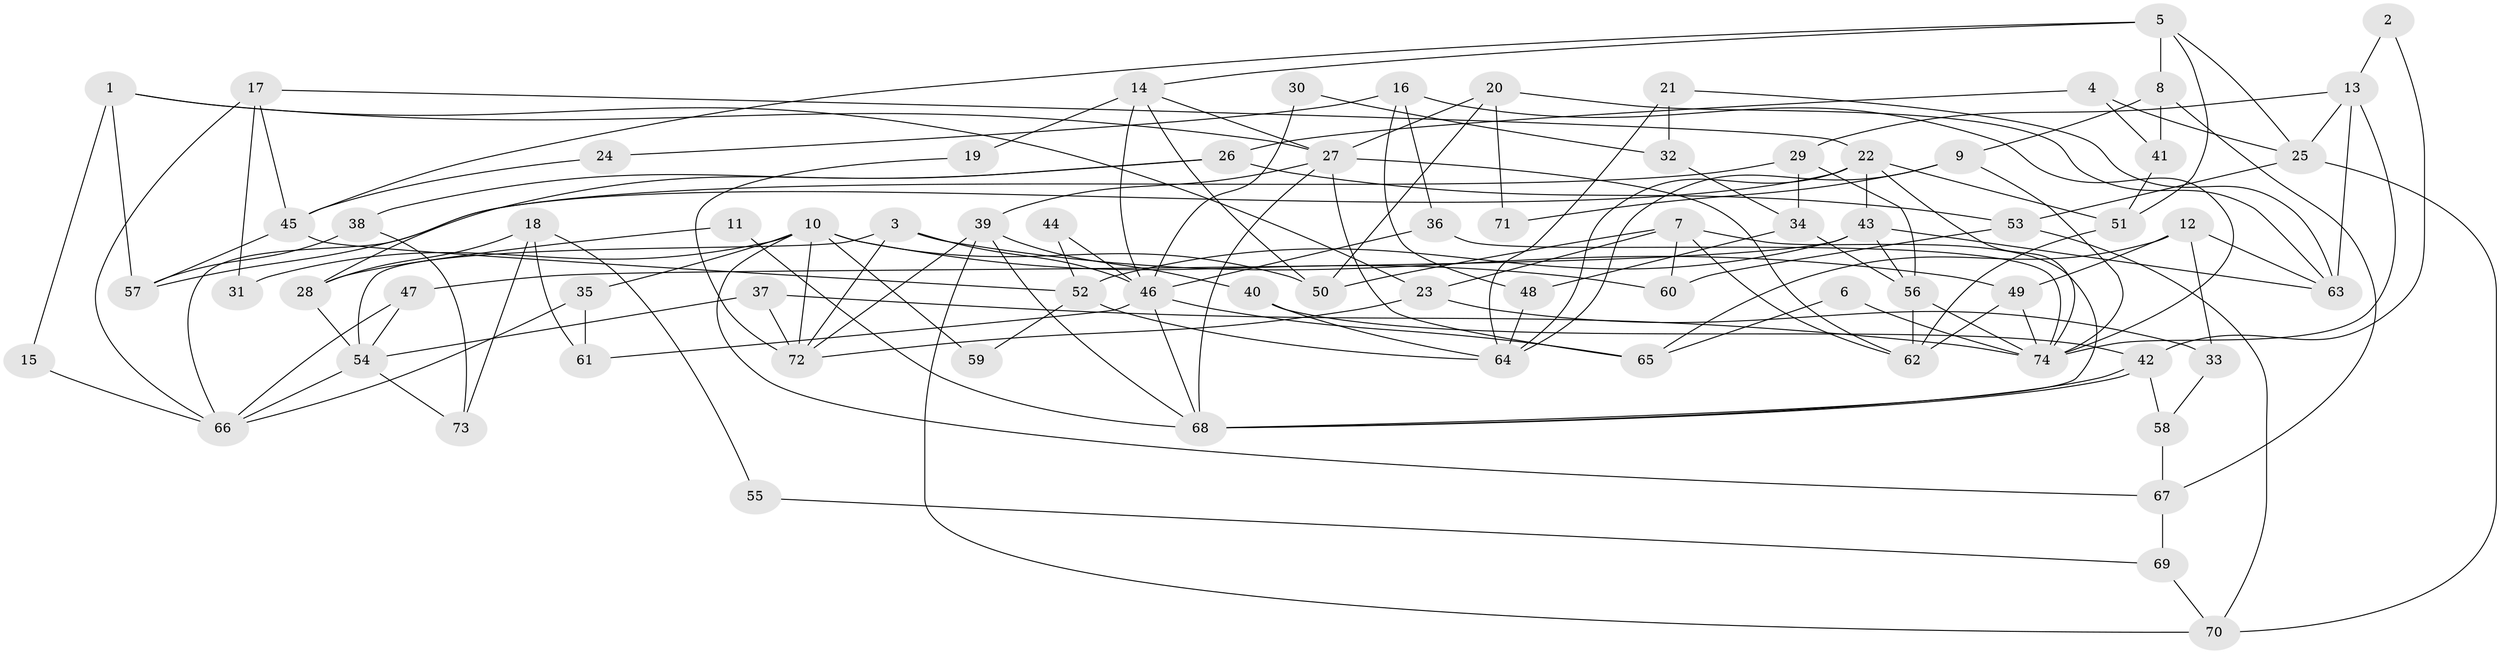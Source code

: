 // coarse degree distribution, {4: 0.2702702702702703, 2: 0.16216216216216217, 3: 0.21621621621621623, 5: 0.10810810810810811, 6: 0.08108108108108109, 10: 0.05405405405405406, 9: 0.08108108108108109, 7: 0.02702702702702703}
// Generated by graph-tools (version 1.1) at 2025/53/03/04/25 21:53:09]
// undirected, 74 vertices, 148 edges
graph export_dot {
graph [start="1"]
  node [color=gray90,style=filled];
  1;
  2;
  3;
  4;
  5;
  6;
  7;
  8;
  9;
  10;
  11;
  12;
  13;
  14;
  15;
  16;
  17;
  18;
  19;
  20;
  21;
  22;
  23;
  24;
  25;
  26;
  27;
  28;
  29;
  30;
  31;
  32;
  33;
  34;
  35;
  36;
  37;
  38;
  39;
  40;
  41;
  42;
  43;
  44;
  45;
  46;
  47;
  48;
  49;
  50;
  51;
  52;
  53;
  54;
  55;
  56;
  57;
  58;
  59;
  60;
  61;
  62;
  63;
  64;
  65;
  66;
  67;
  68;
  69;
  70;
  71;
  72;
  73;
  74;
  1 -- 23;
  1 -- 27;
  1 -- 15;
  1 -- 57;
  2 -- 13;
  2 -- 42;
  3 -- 46;
  3 -- 72;
  3 -- 49;
  3 -- 54;
  4 -- 26;
  4 -- 41;
  4 -- 25;
  5 -- 14;
  5 -- 25;
  5 -- 8;
  5 -- 45;
  5 -- 51;
  6 -- 65;
  6 -- 74;
  7 -- 50;
  7 -- 62;
  7 -- 23;
  7 -- 60;
  7 -- 68;
  8 -- 9;
  8 -- 41;
  8 -- 67;
  9 -- 64;
  9 -- 74;
  9 -- 71;
  10 -- 67;
  10 -- 60;
  10 -- 31;
  10 -- 35;
  10 -- 50;
  10 -- 59;
  10 -- 72;
  11 -- 68;
  11 -- 28;
  12 -- 63;
  12 -- 49;
  12 -- 33;
  12 -- 65;
  13 -- 63;
  13 -- 74;
  13 -- 25;
  13 -- 29;
  14 -- 46;
  14 -- 27;
  14 -- 19;
  14 -- 50;
  15 -- 66;
  16 -- 74;
  16 -- 48;
  16 -- 24;
  16 -- 36;
  17 -- 22;
  17 -- 66;
  17 -- 31;
  17 -- 45;
  18 -- 61;
  18 -- 73;
  18 -- 28;
  18 -- 55;
  19 -- 72;
  20 -- 27;
  20 -- 50;
  20 -- 63;
  20 -- 71;
  21 -- 63;
  21 -- 64;
  21 -- 32;
  22 -- 57;
  22 -- 51;
  22 -- 43;
  22 -- 64;
  22 -- 74;
  23 -- 72;
  23 -- 33;
  24 -- 45;
  25 -- 53;
  25 -- 70;
  26 -- 53;
  26 -- 28;
  26 -- 38;
  27 -- 68;
  27 -- 62;
  27 -- 39;
  27 -- 65;
  28 -- 54;
  29 -- 56;
  29 -- 34;
  29 -- 66;
  30 -- 32;
  30 -- 46;
  32 -- 34;
  33 -- 58;
  34 -- 56;
  34 -- 48;
  35 -- 66;
  35 -- 61;
  36 -- 46;
  36 -- 74;
  37 -- 72;
  37 -- 74;
  37 -- 54;
  38 -- 57;
  38 -- 73;
  39 -- 68;
  39 -- 40;
  39 -- 70;
  39 -- 72;
  40 -- 64;
  40 -- 42;
  41 -- 51;
  42 -- 68;
  42 -- 68;
  42 -- 58;
  43 -- 47;
  43 -- 52;
  43 -- 56;
  43 -- 63;
  44 -- 52;
  44 -- 46;
  45 -- 52;
  45 -- 57;
  46 -- 65;
  46 -- 68;
  46 -- 61;
  47 -- 54;
  47 -- 66;
  48 -- 64;
  49 -- 74;
  49 -- 62;
  51 -- 62;
  52 -- 59;
  52 -- 64;
  53 -- 70;
  53 -- 60;
  54 -- 66;
  54 -- 73;
  55 -- 69;
  56 -- 74;
  56 -- 62;
  58 -- 67;
  67 -- 69;
  69 -- 70;
}
